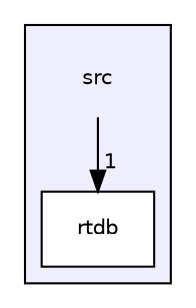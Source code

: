 digraph "/home/tomas/Desktop/SETR/setr_proj4/src" {
  compound=true
  node [ fontsize="10", fontname="Helvetica"];
  edge [ labelfontsize="10", labelfontname="Helvetica"];
  subgraph clusterdir_68267d1309a1af8e8297ef4c3efbcdba {
    graph [ bgcolor="#eeeeff", pencolor="black", label="" URL="dir_68267d1309a1af8e8297ef4c3efbcdba.html"];
    dir_68267d1309a1af8e8297ef4c3efbcdba [shape=plaintext label="src"];
  dir_e6ae92a0a90783a27d50df0928ad190b [shape=box label="rtdb" fillcolor="white" style="filled" URL="dir_e6ae92a0a90783a27d50df0928ad190b.html"];
  }
  dir_68267d1309a1af8e8297ef4c3efbcdba->dir_e6ae92a0a90783a27d50df0928ad190b [headlabel="1", labeldistance=1.5 headhref="dir_000000_000001.html"];
}
